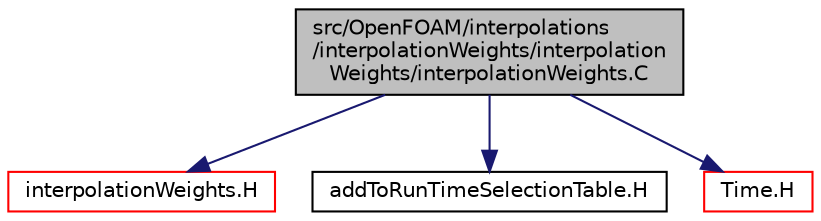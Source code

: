 digraph "src/OpenFOAM/interpolations/interpolationWeights/interpolationWeights/interpolationWeights.C"
{
  bgcolor="transparent";
  edge [fontname="Helvetica",fontsize="10",labelfontname="Helvetica",labelfontsize="10"];
  node [fontname="Helvetica",fontsize="10",shape=record];
  Node0 [label="src/OpenFOAM/interpolations\l/interpolationWeights/interpolation\lWeights/interpolationWeights.C",height=0.2,width=0.4,color="black", fillcolor="grey75", style="filled", fontcolor="black"];
  Node0 -> Node1 [color="midnightblue",fontsize="10",style="solid",fontname="Helvetica"];
  Node1 [label="interpolationWeights.H",height=0.2,width=0.4,color="red",URL="$a11192.html"];
  Node0 -> Node129 [color="midnightblue",fontsize="10",style="solid",fontname="Helvetica"];
  Node129 [label="addToRunTimeSelectionTable.H",height=0.2,width=0.4,color="black",URL="$a09989.html",tooltip="Macros for easy insertion into run-time selection tables. "];
  Node0 -> Node130 [color="midnightblue",fontsize="10",style="solid",fontname="Helvetica"];
  Node130 [label="Time.H",height=0.2,width=0.4,color="red",URL="$a10025.html"];
}
